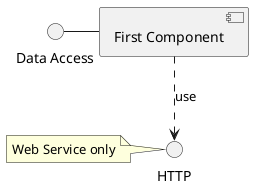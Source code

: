 @startuml

interface "Data Access" as DA

DA - [First Component]
[First Component] ..> HTTP : use

note left of HTTP : Web Service only

@enduml